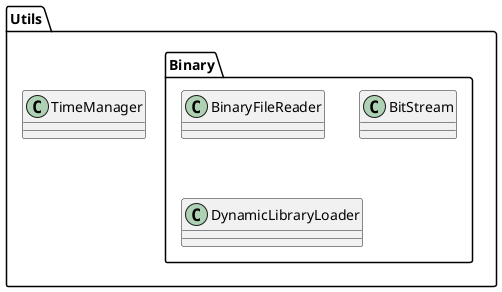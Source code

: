 @startuml Utils
skinparam groupInheritance 2

package Utils
{
    package Binary
    {
        class BinaryFileReader
        class BitStream
        class DynamicLibraryLoader
    }

    class TimeManager
}

@enduml